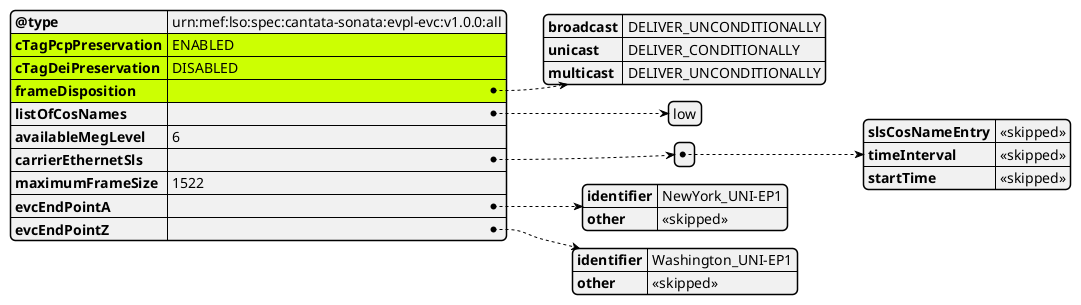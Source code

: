 @startjson
#highlight "cTagPcpPreservation"
#highlight "cTagDeiPreservation"
#highlight "frameDisposition"

{
  "@type": "urn:mef:lso:spec:cantata-sonata:evpl-evc:v1.0.0:all",
  "cTagPcpPreservation": "ENABLED",
  "cTagDeiPreservation": "DISABLED",
  "frameDisposition": {
    "broadcast": "DELIVER_UNCONDITIONALLY",
    "unicast": "DELIVER_CONDITIONALLY",
    "multicast": "DELIVER_UNCONDITIONALLY"
  },
  "listOfCosNames": ["low"],
  "availableMegLevel": "6",
  "carrierEthernetSls": [
    {
      "slsCosNameEntry": "<<skipped>>",
      "timeInterval": "<<skipped>>",
      "startTime": "<<skipped>>"
    }
  ],
  "maximumFrameSize": 1522,
  "evcEndPointA": {
    "identifier": "NewYork_UNI-EP1",
    "other": "<<skipped>>"
  },
  "evcEndPointZ": {
    "identifier": "Washington_UNI-EP1",
    "other": "<<skipped>>"
  }
}

@endjson